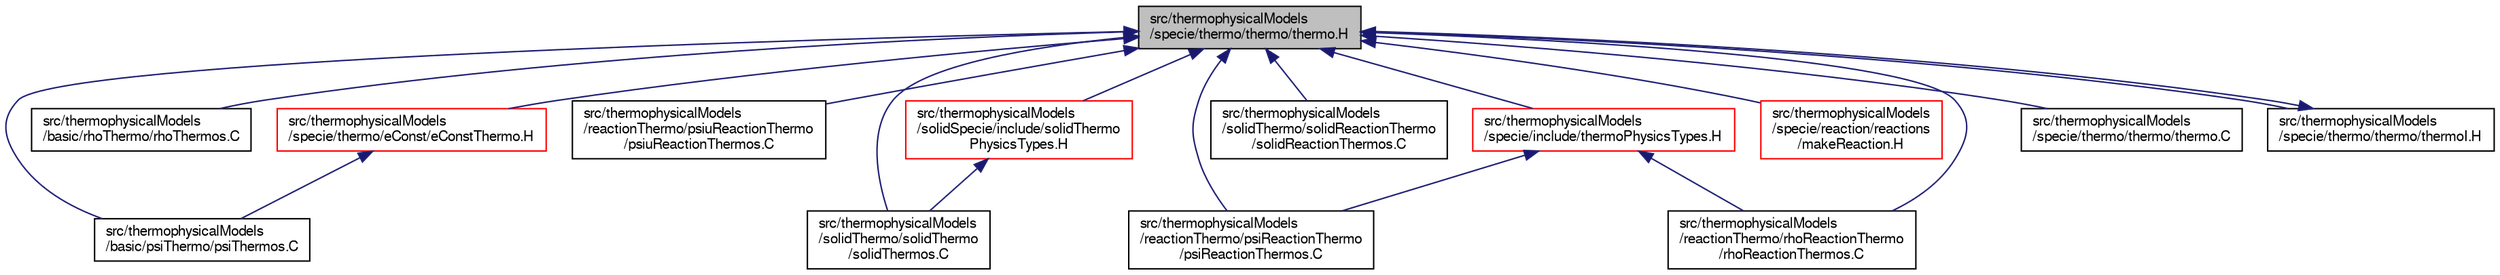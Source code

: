 digraph "src/thermophysicalModels/specie/thermo/thermo/thermo.H"
{
  bgcolor="transparent";
  edge [fontname="FreeSans",fontsize="10",labelfontname="FreeSans",labelfontsize="10"];
  node [fontname="FreeSans",fontsize="10",shape=record];
  Node2 [label="src/thermophysicalModels\l/specie/thermo/thermo/thermo.H",height=0.2,width=0.4,color="black", fillcolor="grey75", style="filled", fontcolor="black"];
  Node2 -> Node3 [dir="back",color="midnightblue",fontsize="10",style="solid",fontname="FreeSans"];
  Node3 [label="src/thermophysicalModels\l/basic/psiThermo/psiThermos.C",height=0.2,width=0.4,color="black",URL="$a15464.html"];
  Node2 -> Node4 [dir="back",color="midnightblue",fontsize="10",style="solid",fontname="FreeSans"];
  Node4 [label="src/thermophysicalModels\l/basic/rhoThermo/rhoThermos.C",height=0.2,width=0.4,color="black",URL="$a15479.html"];
  Node2 -> Node5 [dir="back",color="midnightblue",fontsize="10",style="solid",fontname="FreeSans"];
  Node5 [label="src/thermophysicalModels\l/reactionThermo/psiReactionThermo\l/psiReactionThermos.C",height=0.2,width=0.4,color="black",URL="$a16223.html"];
  Node2 -> Node6 [dir="back",color="midnightblue",fontsize="10",style="solid",fontname="FreeSans"];
  Node6 [label="src/thermophysicalModels\l/reactionThermo/psiuReactionThermo\l/psiuReactionThermos.C",height=0.2,width=0.4,color="black",URL="$a16238.html"];
  Node2 -> Node7 [dir="back",color="midnightblue",fontsize="10",style="solid",fontname="FreeSans"];
  Node7 [label="src/thermophysicalModels\l/reactionThermo/rhoReactionThermo\l/rhoReactionThermos.C",height=0.2,width=0.4,color="black",URL="$a16247.html"];
  Node2 -> Node8 [dir="back",color="midnightblue",fontsize="10",style="solid",fontname="FreeSans"];
  Node8 [label="src/thermophysicalModels\l/solidSpecie/include/solidThermo\lPhysicsTypes.H",height=0.2,width=0.4,color="red",URL="$a16298.html",tooltip="Type definitions for solid-thermo-physics models. "];
  Node8 -> Node13 [dir="back",color="midnightblue",fontsize="10",style="solid",fontname="FreeSans"];
  Node13 [label="src/thermophysicalModels\l/solidThermo/solidThermo\l/solidThermos.C",height=0.2,width=0.4,color="black",URL="$a16385.html"];
  Node2 -> Node16 [dir="back",color="midnightblue",fontsize="10",style="solid",fontname="FreeSans"];
  Node16 [label="src/thermophysicalModels\l/solidThermo/solidReactionThermo\l/solidReactionThermos.C",height=0.2,width=0.4,color="black",URL="$a16367.html"];
  Node2 -> Node13 [dir="back",color="midnightblue",fontsize="10",style="solid",fontname="FreeSans"];
  Node2 -> Node17 [dir="back",color="midnightblue",fontsize="10",style="solid",fontname="FreeSans"];
  Node17 [label="src/thermophysicalModels\l/specie/include/thermoPhysicsTypes.H",height=0.2,width=0.4,color="red",URL="$a16463.html",tooltip="Type definitions for thermo-physics models. "];
  Node17 -> Node5 [dir="back",color="midnightblue",fontsize="10",style="solid",fontname="FreeSans"];
  Node17 -> Node7 [dir="back",color="midnightblue",fontsize="10",style="solid",fontname="FreeSans"];
  Node2 -> Node31 [dir="back",color="midnightblue",fontsize="10",style="solid",fontname="FreeSans"];
  Node31 [label="src/thermophysicalModels\l/specie/reaction/reactions\l/makeReaction.H",height=0.2,width=0.4,color="red",URL="$a16547.html",tooltip="Macros for instantiating reactions on given thermo packages. "];
  Node2 -> Node32 [dir="back",color="midnightblue",fontsize="10",style="solid",fontname="FreeSans"];
  Node32 [label="src/thermophysicalModels\l/specie/thermo/eConst/eConstThermo.H",height=0.2,width=0.4,color="red",URL="$a16607.html"];
  Node32 -> Node3 [dir="back",color="midnightblue",fontsize="10",style="solid",fontname="FreeSans"];
  Node2 -> Node34 [dir="back",color="midnightblue",fontsize="10",style="solid",fontname="FreeSans"];
  Node34 [label="src/thermophysicalModels\l/specie/thermo/thermo/thermo.C",height=0.2,width=0.4,color="black",URL="$a16655.html"];
  Node2 -> Node35 [dir="back",color="midnightblue",fontsize="10",style="solid",fontname="FreeSans"];
  Node35 [label="src/thermophysicalModels\l/specie/thermo/thermo/thermoI.H",height=0.2,width=0.4,color="black",URL="$a16661.html"];
  Node35 -> Node2 [dir="back",color="midnightblue",fontsize="10",style="solid",fontname="FreeSans"];
}
